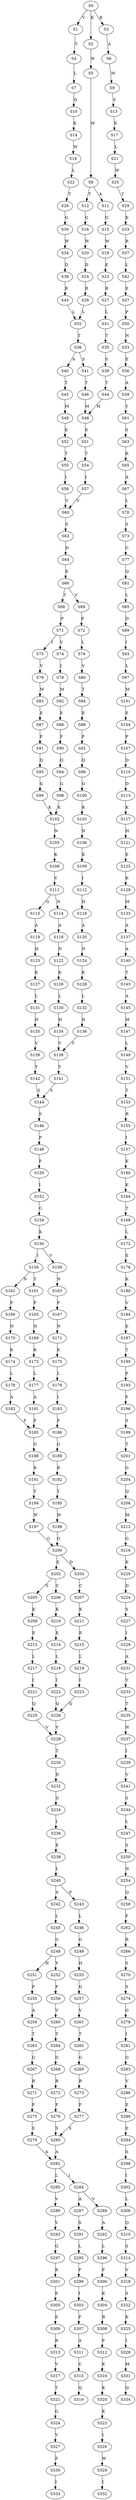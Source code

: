 strict digraph  {
	S0 -> S1 [ label = V ];
	S0 -> S2 [ label = K ];
	S0 -> S3 [ label = R ];
	S1 -> S4 [ label = Y ];
	S2 -> S5 [ label = W ];
	S3 -> S6 [ label = A ];
	S4 -> S7 [ label = L ];
	S5 -> S8 [ label = M ];
	S6 -> S9 [ label = M ];
	S7 -> S10 [ label = Q ];
	S8 -> S11 [ label = A ];
	S8 -> S12 [ label = T ];
	S9 -> S13 [ label = S ];
	S10 -> S14 [ label = K ];
	S11 -> S15 [ label = G ];
	S12 -> S16 [ label = G ];
	S13 -> S17 [ label = E ];
	S14 -> S18 [ label = W ];
	S15 -> S19 [ label = W ];
	S16 -> S20 [ label = W ];
	S17 -> S21 [ label = L ];
	S18 -> S22 [ label = L ];
	S19 -> S23 [ label = E ];
	S20 -> S24 [ label = D ];
	S21 -> S25 [ label = W ];
	S22 -> S26 [ label = T ];
	S23 -> S27 [ label = R ];
	S24 -> S28 [ label = R ];
	S25 -> S29 [ label = T ];
	S26 -> S30 [ label = G ];
	S27 -> S31 [ label = L ];
	S28 -> S32 [ label = L ];
	S29 -> S33 [ label = K ];
	S30 -> S34 [ label = W ];
	S31 -> S35 [ label = T ];
	S32 -> S36 [ label = T ];
	S33 -> S37 [ label = R ];
	S34 -> S38 [ label = D ];
	S35 -> S39 [ label = S ];
	S36 -> S40 [ label = A ];
	S36 -> S41 [ label = S ];
	S37 -> S42 [ label = L ];
	S38 -> S43 [ label = R ];
	S39 -> S44 [ label = T ];
	S40 -> S45 [ label = T ];
	S41 -> S46 [ label = T ];
	S42 -> S47 [ label = E ];
	S43 -> S32 [ label = L ];
	S44 -> S48 [ label = M ];
	S45 -> S49 [ label = M ];
	S46 -> S48 [ label = M ];
	S47 -> S50 [ label = P ];
	S48 -> S51 [ label = E ];
	S49 -> S52 [ label = E ];
	S50 -> S53 [ label = N ];
	S51 -> S54 [ label = T ];
	S52 -> S55 [ label = T ];
	S53 -> S56 [ label = E ];
	S54 -> S57 [ label = I ];
	S55 -> S58 [ label = I ];
	S56 -> S59 [ label = A ];
	S57 -> S60 [ label = V ];
	S58 -> S60 [ label = V ];
	S59 -> S61 [ label = Y ];
	S60 -> S62 [ label = S ];
	S61 -> S63 [ label = S ];
	S62 -> S64 [ label = D ];
	S63 -> S65 [ label = K ];
	S64 -> S66 [ label = E ];
	S65 -> S67 [ label = A ];
	S66 -> S68 [ label = T ];
	S66 -> S69 [ label = V ];
	S67 -> S70 [ label = L ];
	S68 -> S71 [ label = P ];
	S69 -> S72 [ label = P ];
	S70 -> S73 [ label = S ];
	S71 -> S74 [ label = V ];
	S71 -> S75 [ label = I ];
	S72 -> S76 [ label = L ];
	S73 -> S77 [ label = C ];
	S74 -> S78 [ label = I ];
	S75 -> S79 [ label = V ];
	S76 -> S80 [ label = V ];
	S77 -> S81 [ label = Q ];
	S78 -> S82 [ label = M ];
	S79 -> S83 [ label = M ];
	S80 -> S84 [ label = T ];
	S81 -> S85 [ label = L ];
	S82 -> S86 [ label = E ];
	S83 -> S87 [ label = E ];
	S84 -> S88 [ label = E ];
	S85 -> S89 [ label = D ];
	S86 -> S90 [ label = F ];
	S87 -> S91 [ label = F ];
	S88 -> S92 [ label = F ];
	S89 -> S93 [ label = I ];
	S90 -> S94 [ label = Q ];
	S91 -> S95 [ label = Q ];
	S92 -> S96 [ label = Q ];
	S93 -> S97 [ label = L ];
	S94 -> S98 [ label = G ];
	S95 -> S99 [ label = G ];
	S96 -> S100 [ label = G ];
	S97 -> S101 [ label = M ];
	S98 -> S102 [ label = K ];
	S99 -> S102 [ label = K ];
	S100 -> S103 [ label = R ];
	S101 -> S104 [ label = E ];
	S102 -> S105 [ label = N ];
	S103 -> S106 [ label = N ];
	S104 -> S107 [ label = P ];
	S105 -> S108 [ label = K ];
	S106 -> S109 [ label = K ];
	S107 -> S110 [ label = D ];
	S108 -> S111 [ label = V ];
	S109 -> S112 [ label = I ];
	S110 -> S113 [ label = D ];
	S111 -> S114 [ label = N ];
	S111 -> S115 [ label = G ];
	S112 -> S116 [ label = H ];
	S113 -> S117 [ label = K ];
	S114 -> S118 [ label = A ];
	S115 -> S119 [ label = A ];
	S116 -> S120 [ label = A ];
	S117 -> S121 [ label = H ];
	S118 -> S122 [ label = N ];
	S119 -> S123 [ label = H ];
	S120 -> S124 [ label = N ];
	S121 -> S125 [ label = E ];
	S122 -> S126 [ label = K ];
	S123 -> S127 [ label = K ];
	S124 -> S128 [ label = K ];
	S125 -> S129 [ label = K ];
	S126 -> S130 [ label = L ];
	S127 -> S131 [ label = L ];
	S128 -> S132 [ label = L ];
	S129 -> S133 [ label = M ];
	S130 -> S134 [ label = H ];
	S131 -> S135 [ label = H ];
	S132 -> S136 [ label = H ];
	S133 -> S137 [ label = A ];
	S134 -> S138 [ label = V ];
	S135 -> S139 [ label = V ];
	S136 -> S138 [ label = V ];
	S137 -> S140 [ label = A ];
	S138 -> S141 [ label = Y ];
	S139 -> S142 [ label = Y ];
	S140 -> S143 [ label = T ];
	S141 -> S144 [ label = S ];
	S142 -> S144 [ label = S ];
	S143 -> S145 [ label = A ];
	S144 -> S146 [ label = S ];
	S145 -> S147 [ label = M ];
	S146 -> S148 [ label = P ];
	S147 -> S149 [ label = L ];
	S148 -> S150 [ label = F ];
	S149 -> S151 [ label = V ];
	S150 -> S152 [ label = I ];
	S151 -> S153 [ label = T ];
	S152 -> S154 [ label = G ];
	S153 -> S155 [ label = R ];
	S154 -> S156 [ label = K ];
	S155 -> S157 [ label = I ];
	S156 -> S158 [ label = I ];
	S156 -> S159 [ label = V ];
	S157 -> S160 [ label = K ];
	S158 -> S161 [ label = T ];
	S158 -> S162 [ label = N ];
	S159 -> S163 [ label = N ];
	S160 -> S164 [ label = K ];
	S161 -> S165 [ label = P ];
	S162 -> S166 [ label = P ];
	S163 -> S167 [ label = P ];
	S164 -> S168 [ label = T ];
	S165 -> S169 [ label = N ];
	S166 -> S170 [ label = N ];
	S167 -> S171 [ label = N ];
	S168 -> S172 [ label = L ];
	S169 -> S173 [ label = K ];
	S170 -> S174 [ label = K ];
	S171 -> S175 [ label = K ];
	S172 -> S176 [ label = E ];
	S173 -> S177 [ label = L ];
	S174 -> S178 [ label = L ];
	S175 -> S179 [ label = L ];
	S176 -> S180 [ label = K ];
	S177 -> S181 [ label = A ];
	S178 -> S182 [ label = A ];
	S179 -> S183 [ label = I ];
	S180 -> S184 [ label = V ];
	S181 -> S185 [ label = F ];
	S182 -> S185 [ label = F ];
	S183 -> S186 [ label = F ];
	S184 -> S187 [ label = E ];
	S185 -> S188 [ label = G ];
	S186 -> S189 [ label = G ];
	S187 -> S190 [ label = T ];
	S188 -> S191 [ label = R ];
	S189 -> S192 [ label = R ];
	S190 -> S193 [ label = P ];
	S191 -> S194 [ label = Y ];
	S192 -> S195 [ label = Y ];
	S193 -> S196 [ label = F ];
	S194 -> S197 [ label = W ];
	S195 -> S198 [ label = W ];
	S196 -> S199 [ label = S ];
	S197 -> S200 [ label = G ];
	S198 -> S200 [ label = G ];
	S199 -> S201 [ label = T ];
	S200 -> S202 [ label = E ];
	S200 -> S203 [ label = D ];
	S201 -> S204 [ label = G ];
	S202 -> S205 [ label = S ];
	S202 -> S206 [ label = C ];
	S203 -> S207 [ label = C ];
	S204 -> S208 [ label = Q ];
	S205 -> S209 [ label = K ];
	S206 -> S210 [ label = K ];
	S207 -> S211 [ label = K ];
	S208 -> S212 [ label = M ];
	S209 -> S213 [ label = E ];
	S210 -> S214 [ label = E ];
	S211 -> S215 [ label = E ];
	S212 -> S216 [ label = G ];
	S213 -> S217 [ label = L ];
	S214 -> S218 [ label = L ];
	S215 -> S219 [ label = L ];
	S216 -> S220 [ label = K ];
	S217 -> S221 [ label = I ];
	S218 -> S222 [ label = I ];
	S219 -> S223 [ label = I ];
	S220 -> S224 [ label = D ];
	S221 -> S225 [ label = Q ];
	S222 -> S226 [ label = Q ];
	S223 -> S226 [ label = Q ];
	S224 -> S227 [ label = S ];
	S225 -> S228 [ label = V ];
	S226 -> S228 [ label = V ];
	S227 -> S229 [ label = I ];
	S228 -> S230 [ label = T ];
	S229 -> S231 [ label = A ];
	S230 -> S232 [ label = D ];
	S231 -> S233 [ label = Y ];
	S232 -> S234 [ label = G ];
	S233 -> S235 [ label = T ];
	S234 -> S236 [ label = I ];
	S235 -> S237 [ label = N ];
	S236 -> S238 [ label = E ];
	S237 -> S239 [ label = I ];
	S238 -> S240 [ label = L ];
	S239 -> S241 [ label = V ];
	S240 -> S242 [ label = S ];
	S240 -> S243 [ label = P ];
	S241 -> S244 [ label = S ];
	S242 -> S245 [ label = L ];
	S243 -> S246 [ label = L ];
	S244 -> S247 [ label = L ];
	S245 -> S248 [ label = G ];
	S246 -> S249 [ label = G ];
	S247 -> S250 [ label = S ];
	S248 -> S251 [ label = H ];
	S248 -> S252 [ label = Y ];
	S249 -> S253 [ label = H ];
	S250 -> S254 [ label = N ];
	S251 -> S255 [ label = P ];
	S252 -> S256 [ label = P ];
	S253 -> S257 [ label = Q ];
	S254 -> S258 [ label = Q ];
	S255 -> S259 [ label = A ];
	S256 -> S260 [ label = V ];
	S257 -> S261 [ label = V ];
	S258 -> S262 [ label = F ];
	S259 -> S263 [ label = T ];
	S260 -> S264 [ label = T ];
	S261 -> S265 [ label = T ];
	S262 -> S266 [ label = R ];
	S263 -> S267 [ label = G ];
	S264 -> S268 [ label = G ];
	S265 -> S269 [ label = G ];
	S266 -> S270 [ label = S ];
	S267 -> S271 [ label = R ];
	S268 -> S272 [ label = R ];
	S269 -> S273 [ label = R ];
	S270 -> S274 [ label = S ];
	S271 -> S275 [ label = F ];
	S272 -> S276 [ label = F ];
	S273 -> S277 [ label = F ];
	S274 -> S278 [ label = G ];
	S275 -> S279 [ label = S ];
	S276 -> S280 [ label = S ];
	S277 -> S280 [ label = S ];
	S278 -> S281 [ label = I ];
	S279 -> S282 [ label = A ];
	S280 -> S282 [ label = A ];
	S281 -> S283 [ label = G ];
	S282 -> S284 [ label = I ];
	S282 -> S285 [ label = L ];
	S283 -> S286 [ label = V ];
	S284 -> S287 [ label = A ];
	S284 -> S288 [ label = V ];
	S285 -> S289 [ label = V ];
	S286 -> S290 [ label = E ];
	S287 -> S291 [ label = S ];
	S288 -> S292 [ label = A ];
	S289 -> S293 [ label = V ];
	S290 -> S294 [ label = E ];
	S291 -> S295 [ label = L ];
	S292 -> S296 [ label = L ];
	S293 -> S297 [ label = G ];
	S294 -> S298 [ label = S ];
	S295 -> S299 [ label = F ];
	S296 -> S300 [ label = F ];
	S297 -> S301 [ label = K ];
	S298 -> S302 [ label = I ];
	S299 -> S303 [ label = I ];
	S300 -> S304 [ label = K ];
	S301 -> S305 [ label = E ];
	S302 -> S306 [ label = L ];
	S303 -> S307 [ label = F ];
	S304 -> S308 [ label = R ];
	S305 -> S309 [ label = E ];
	S306 -> S310 [ label = Q ];
	S307 -> S311 [ label = A ];
	S308 -> S312 [ label = F ];
	S309 -> S313 [ label = R ];
	S310 -> S314 [ label = S ];
	S311 -> S315 [ label = C ];
	S312 -> S316 [ label = K ];
	S313 -> S317 [ label = V ];
	S314 -> S318 [ label = V ];
	S315 -> S319 [ label = Q ];
	S316 -> S320 [ label = K ];
	S317 -> S321 [ label = T ];
	S318 -> S322 [ label = S ];
	S320 -> S323 [ label = K ];
	S321 -> S324 [ label = G ];
	S322 -> S325 [ label = K ];
	S323 -> S326 [ label = I ];
	S324 -> S327 [ label = V ];
	S325 -> S328 [ label = I ];
	S326 -> S329 [ label = W ];
	S327 -> S330 [ label = F ];
	S328 -> S331 [ label = M ];
	S329 -> S332 [ label = I ];
	S330 -> S333 [ label = I ];
	S331 -> S334 [ label = Q ];
}
